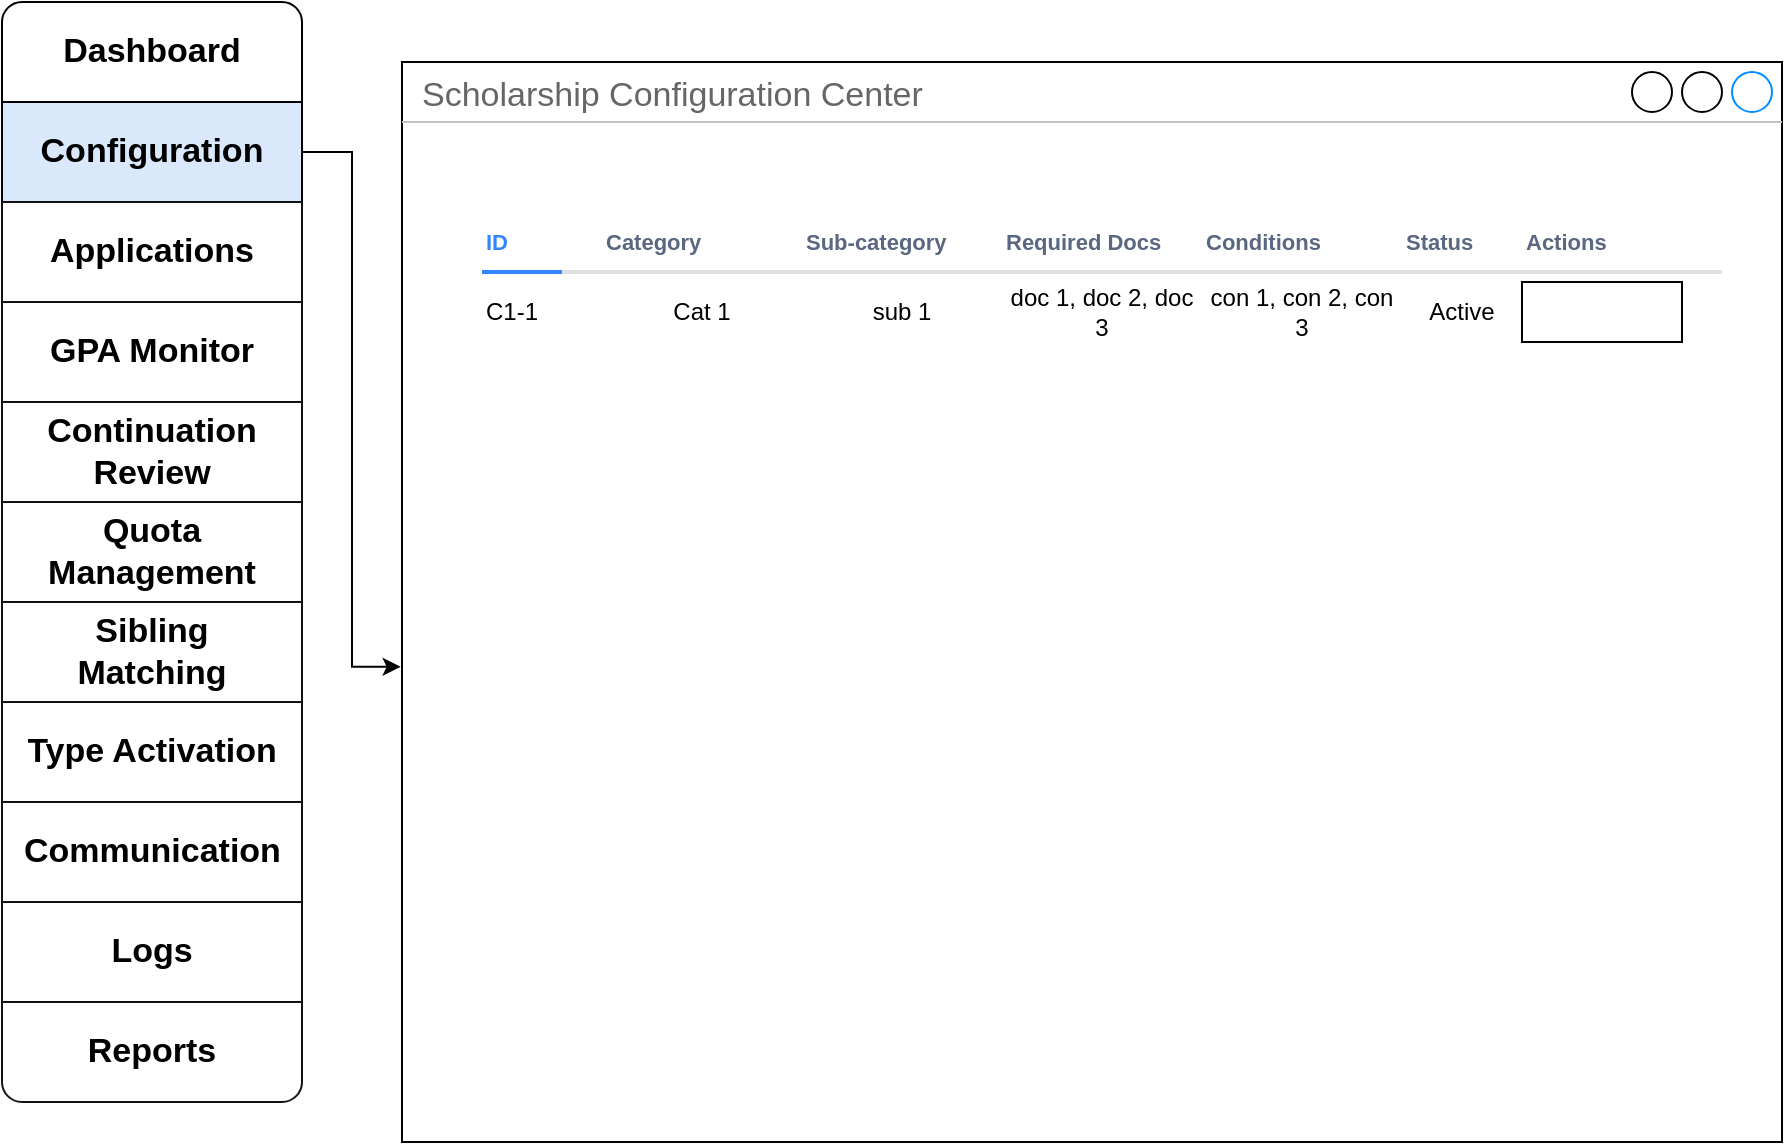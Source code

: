<mxfile version="28.0.4">
  <diagram name="Page-1" id="Rbdsz5qpxLwi2ZQge7if">
    <mxGraphModel dx="994" dy="1640" grid="1" gridSize="10" guides="1" tooltips="1" connect="1" arrows="1" fold="1" page="1" pageScale="1" pageWidth="850" pageHeight="1100" math="0" shadow="0">
      <root>
        <mxCell id="0" />
        <mxCell id="1" parent="0" />
        <mxCell id="dKTOwhcVV6ruJDF4YYmx-1" value="Scholarship Configuration Center" style="strokeWidth=1;shadow=0;dashed=0;align=center;html=1;shape=mxgraph.mockup.containers.window;align=left;verticalAlign=top;spacingLeft=8;strokeColor2=#008cff;strokeColor3=#c4c4c4;fontColor=#666666;mainText=;fontSize=17;labelBackgroundColor=none;whiteSpace=wrap;" parent="1" vertex="1">
          <mxGeometry x="230" y="-100" width="690" height="540" as="geometry" />
        </mxCell>
        <mxCell id="dKTOwhcVV6ruJDF4YYmx-2" value="" style="swimlane;shape=mxgraph.bootstrap.anchor;strokeColor=light-dark(#121212, #ededed);fillColor=#ffffff;fontColor=#000000;fontStyle=0;childLayout=stackLayout;horizontal=1;startSize=0;horizontalStack=0;resizeParent=1;resizeParentMax=0;resizeLast=0;collapsible=0;marginBottom=0;whiteSpace=wrap;html=1;" parent="1" vertex="1">
          <mxGeometry x="30" y="-130" width="150" height="550" as="geometry" />
        </mxCell>
        <mxCell id="dKTOwhcVV6ruJDF4YYmx-3" value="Dashboard" style="text;strokeColor=light-dark(#000000, #229afd);align=center;verticalAlign=middle;spacingLeft=10;spacingRight=10;overflow=hidden;points=[[0,0.5],[1,0.5]];portConstraint=eastwest;rotatable=0;whiteSpace=wrap;html=1;shape=mxgraph.mockup.topButton;rSize=10;fillColor=light-dark(#ffffff, #229afd);fontColor=#000000;fontSize=17;fontStyle=1;" parent="dKTOwhcVV6ruJDF4YYmx-2" vertex="1">
          <mxGeometry width="150" height="50" as="geometry" />
        </mxCell>
        <mxCell id="dKTOwhcVV6ruJDF4YYmx-4" value="Configuration" style="text;strokeColor=light-dark(#000000, #5c79a3);align=center;verticalAlign=middle;spacingLeft=10;spacingRight=10;overflow=hidden;points=[[0,0.5],[1,0.5]];portConstraint=eastwest;rotatable=0;whiteSpace=wrap;html=1;rSize=5;fillColor=#dae8fc;fontSize=17;fontStyle=1;" parent="dKTOwhcVV6ruJDF4YYmx-2" vertex="1">
          <mxGeometry y="50" width="150" height="50" as="geometry" />
        </mxCell>
        <mxCell id="dKTOwhcVV6ruJDF4YYmx-5" value="Applications" style="text;strokeColor=inherit;align=center;verticalAlign=middle;spacingLeft=10;spacingRight=10;overflow=hidden;points=[[0,0.5],[1,0.5]];portConstraint=eastwest;rotatable=0;whiteSpace=wrap;html=1;rSize=5;fillColor=inherit;fontColor=inherit;fontSize=17;fontStyle=1;" parent="dKTOwhcVV6ruJDF4YYmx-2" vertex="1">
          <mxGeometry y="100" width="150" height="50" as="geometry" />
        </mxCell>
        <mxCell id="dKTOwhcVV6ruJDF4YYmx-74" value="GPA Monitor" style="text;strokeColor=inherit;align=center;verticalAlign=middle;spacingLeft=10;spacingRight=10;overflow=hidden;points=[[0,0.5],[1,0.5]];portConstraint=eastwest;rotatable=0;whiteSpace=wrap;html=1;rSize=5;fillColor=inherit;fontColor=inherit;fontSize=17;fontStyle=1;" parent="dKTOwhcVV6ruJDF4YYmx-2" vertex="1">
          <mxGeometry y="150" width="150" height="50" as="geometry" />
        </mxCell>
        <mxCell id="dKTOwhcVV6ruJDF4YYmx-75" value="Continuation Review" style="text;strokeColor=inherit;align=center;verticalAlign=middle;spacingLeft=10;spacingRight=10;overflow=hidden;points=[[0,0.5],[1,0.5]];portConstraint=eastwest;rotatable=0;whiteSpace=wrap;html=1;rSize=5;fillColor=inherit;fontColor=inherit;fontSize=17;fontStyle=1;" parent="dKTOwhcVV6ruJDF4YYmx-2" vertex="1">
          <mxGeometry y="200" width="150" height="50" as="geometry" />
        </mxCell>
        <mxCell id="dKTOwhcVV6ruJDF4YYmx-76" value="Quota Management" style="text;strokeColor=inherit;align=center;verticalAlign=middle;spacingLeft=10;spacingRight=10;overflow=hidden;points=[[0,0.5],[1,0.5]];portConstraint=eastwest;rotatable=0;whiteSpace=wrap;html=1;rSize=5;fillColor=inherit;fontColor=inherit;fontSize=17;fontStyle=1;" parent="dKTOwhcVV6ruJDF4YYmx-2" vertex="1">
          <mxGeometry y="250" width="150" height="50" as="geometry" />
        </mxCell>
        <mxCell id="dKTOwhcVV6ruJDF4YYmx-77" value="Sibling Matching" style="text;strokeColor=inherit;align=center;verticalAlign=middle;spacingLeft=10;spacingRight=10;overflow=hidden;points=[[0,0.5],[1,0.5]];portConstraint=eastwest;rotatable=0;whiteSpace=wrap;html=1;rSize=5;fillColor=inherit;fontColor=inherit;fontSize=17;fontStyle=1;" parent="dKTOwhcVV6ruJDF4YYmx-2" vertex="1">
          <mxGeometry y="300" width="150" height="50" as="geometry" />
        </mxCell>
        <mxCell id="dKTOwhcVV6ruJDF4YYmx-78" value="Type Activation" style="text;strokeColor=inherit;align=center;verticalAlign=middle;spacingLeft=10;spacingRight=10;overflow=hidden;points=[[0,0.5],[1,0.5]];portConstraint=eastwest;rotatable=0;whiteSpace=wrap;html=1;rSize=5;fillColor=inherit;fontColor=inherit;fontSize=17;fontStyle=1;" parent="dKTOwhcVV6ruJDF4YYmx-2" vertex="1">
          <mxGeometry y="350" width="150" height="50" as="geometry" />
        </mxCell>
        <mxCell id="dKTOwhcVV6ruJDF4YYmx-79" value="Communication" style="text;strokeColor=inherit;align=center;verticalAlign=middle;spacingLeft=10;spacingRight=10;overflow=hidden;points=[[0,0.5],[1,0.5]];portConstraint=eastwest;rotatable=0;whiteSpace=wrap;html=1;rSize=5;fillColor=inherit;fontColor=inherit;fontSize=17;fontStyle=1;" parent="dKTOwhcVV6ruJDF4YYmx-2" vertex="1">
          <mxGeometry y="400" width="150" height="50" as="geometry" />
        </mxCell>
        <mxCell id="dKTOwhcVV6ruJDF4YYmx-80" value="Logs" style="text;strokeColor=inherit;align=center;verticalAlign=middle;spacingLeft=10;spacingRight=10;overflow=hidden;points=[[0,0.5],[1,0.5]];portConstraint=eastwest;rotatable=0;whiteSpace=wrap;html=1;rSize=5;fillColor=inherit;fontColor=inherit;fontSize=17;fontStyle=1;" parent="dKTOwhcVV6ruJDF4YYmx-2" vertex="1">
          <mxGeometry y="450" width="150" height="50" as="geometry" />
        </mxCell>
        <mxCell id="dKTOwhcVV6ruJDF4YYmx-6" value="Reports" style="text;strokeColor=inherit;align=center;verticalAlign=middle;spacingLeft=10;spacingRight=10;overflow=hidden;points=[[0,0.5],[1,0.5]];portConstraint=eastwest;rotatable=0;whiteSpace=wrap;html=1;shape=mxgraph.mockup.bottomButton;rSize=10;fillColor=inherit;fontColor=inherit;fontSize=17;fontStyle=1;" parent="dKTOwhcVV6ruJDF4YYmx-2" vertex="1">
          <mxGeometry y="500" width="150" height="50" as="geometry" />
        </mxCell>
        <mxCell id="dKTOwhcVV6ruJDF4YYmx-7" style="edgeStyle=orthogonalEdgeStyle;rounded=0;orthogonalLoop=1;jettySize=auto;html=1;exitX=1;exitY=0.5;exitDx=0;exitDy=0;entryX=-0.001;entryY=0.56;entryDx=0;entryDy=0;entryPerimeter=0;" parent="1" source="dKTOwhcVV6ruJDF4YYmx-4" target="dKTOwhcVV6ruJDF4YYmx-1" edge="1">
          <mxGeometry relative="1" as="geometry" />
        </mxCell>
        <mxCell id="dKTOwhcVV6ruJDF4YYmx-173" value="ID" style="html=1;fillColor=none;strokeColor=none;fontSize=11;align=left;fontColor=#3384FF;fontStyle=1;whiteSpace=wrap" parent="1" vertex="1">
          <mxGeometry x="270" y="-20" width="50" height="20" as="geometry" />
        </mxCell>
        <mxCell id="dKTOwhcVV6ruJDF4YYmx-174" value="Category" style="html=1;fillColor=none;strokeColor=none;fontSize=11;align=left;fontColor=#596780;fontStyle=1;whiteSpace=wrap" parent="1" vertex="1">
          <mxGeometry x="330" y="-20" width="60" height="20" as="geometry" />
        </mxCell>
        <mxCell id="dKTOwhcVV6ruJDF4YYmx-175" value="Sub-category" style="html=1;fillColor=none;strokeColor=none;fontSize=11;align=left;fontColor=#596780;fontStyle=1;whiteSpace=wrap" parent="1" vertex="1">
          <mxGeometry x="430" y="-20" width="76" height="20" as="geometry" />
        </mxCell>
        <mxCell id="dKTOwhcVV6ruJDF4YYmx-176" value="Required Docs" style="html=1;fillColor=none;strokeColor=none;fontSize=11;align=left;fontColor=#596780;fontStyle=1;whiteSpace=wrap" parent="1" vertex="1">
          <mxGeometry x="530" y="-20" width="90" height="20" as="geometry" />
        </mxCell>
        <mxCell id="dKTOwhcVV6ruJDF4YYmx-177" value="" style="shape=line;strokeWidth=2;html=1;strokeColor=#DFE1E5;resizeWidth=1" parent="1" vertex="1">
          <mxGeometry x="270" width="620" height="10" as="geometry" />
        </mxCell>
        <mxCell id="dKTOwhcVV6ruJDF4YYmx-178" value="" style="shape=line;strokeWidth=2;html=1;strokeColor=#3384FF;resizeWidth=1" parent="1" vertex="1">
          <mxGeometry x="270" width="40" height="10" as="geometry" />
        </mxCell>
        <mxCell id="dKTOwhcVV6ruJDF4YYmx-181" value="Conditions" style="html=1;fillColor=none;strokeColor=none;fontSize=11;align=left;fontColor=#596780;fontStyle=1;whiteSpace=wrap" parent="1" vertex="1">
          <mxGeometry x="630" y="-20" width="70" height="20" as="geometry" />
        </mxCell>
        <mxCell id="dKTOwhcVV6ruJDF4YYmx-182" value="Status" style="html=1;fillColor=none;strokeColor=none;fontSize=11;align=left;fontColor=#596780;fontStyle=1;whiteSpace=wrap" parent="1" vertex="1">
          <mxGeometry x="730" y="-20" width="50" height="20" as="geometry" />
        </mxCell>
        <mxCell id="dKTOwhcVV6ruJDF4YYmx-183" value="Actions" style="html=1;fillColor=none;strokeColor=none;fontSize=11;align=left;fontColor=#596780;fontStyle=1;whiteSpace=wrap" parent="1" vertex="1">
          <mxGeometry x="790" y="-20" width="50" height="20" as="geometry" />
        </mxCell>
        <mxCell id="dKTOwhcVV6ruJDF4YYmx-184" value="C1-1" style="rounded=0;whiteSpace=wrap;html=1;strokeColor=none;align=left;" parent="1" vertex="1">
          <mxGeometry x="270" y="10" width="60" height="30" as="geometry" />
        </mxCell>
        <mxCell id="dKTOwhcVV6ruJDF4YYmx-185" value="Cat 1" style="rounded=0;whiteSpace=wrap;html=1;strokeColor=none;" parent="1" vertex="1">
          <mxGeometry x="330" y="10" width="100" height="30" as="geometry" />
        </mxCell>
        <mxCell id="dKTOwhcVV6ruJDF4YYmx-186" value="sub 1" style="rounded=0;whiteSpace=wrap;html=1;strokeColor=none;" parent="1" vertex="1">
          <mxGeometry x="430" y="10" width="100" height="30" as="geometry" />
        </mxCell>
        <mxCell id="dKTOwhcVV6ruJDF4YYmx-187" value="doc 1, doc 2, doc 3" style="rounded=0;whiteSpace=wrap;html=1;strokeColor=none;" parent="1" vertex="1">
          <mxGeometry x="530" y="10" width="100" height="30" as="geometry" />
        </mxCell>
        <mxCell id="dKTOwhcVV6ruJDF4YYmx-188" value="con 1, con 2, con 3" style="rounded=0;whiteSpace=wrap;html=1;strokeColor=none;" parent="1" vertex="1">
          <mxGeometry x="630" y="10" width="100" height="30" as="geometry" />
        </mxCell>
        <mxCell id="dKTOwhcVV6ruJDF4YYmx-196" value="Active" style="rounded=0;whiteSpace=wrap;html=1;strokeColor=none;" parent="1" vertex="1">
          <mxGeometry x="730" y="10" width="60" height="30" as="geometry" />
        </mxCell>
        <mxCell id="dKTOwhcVV6ruJDF4YYmx-197" value="" style="rounded=0;whiteSpace=wrap;html=1;" parent="1" vertex="1">
          <mxGeometry x="790" y="10" width="80" height="30" as="geometry" />
        </mxCell>
      </root>
    </mxGraphModel>
  </diagram>
</mxfile>
